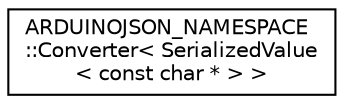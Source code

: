 digraph "Graphical Class Hierarchy"
{
 // LATEX_PDF_SIZE
  edge [fontname="Helvetica",fontsize="10",labelfontname="Helvetica",labelfontsize="10"];
  node [fontname="Helvetica",fontsize="10",shape=record];
  rankdir="LR";
  Node0 [label="ARDUINOJSON_NAMESPACE\l::Converter\< SerializedValue\l\< const char * \> \>",height=0.2,width=0.4,color="black", fillcolor="white", style="filled",URL="$structARDUINOJSON__NAMESPACE_1_1Converter_3_01SerializedValue_3_01const_01char_01_5_01_4_01_4.html",tooltip=" "];
}
